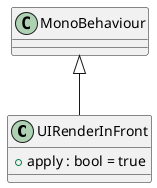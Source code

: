 @startuml
class UIRenderInFront {
    + apply : bool = true
}
MonoBehaviour <|-- UIRenderInFront
@enduml

